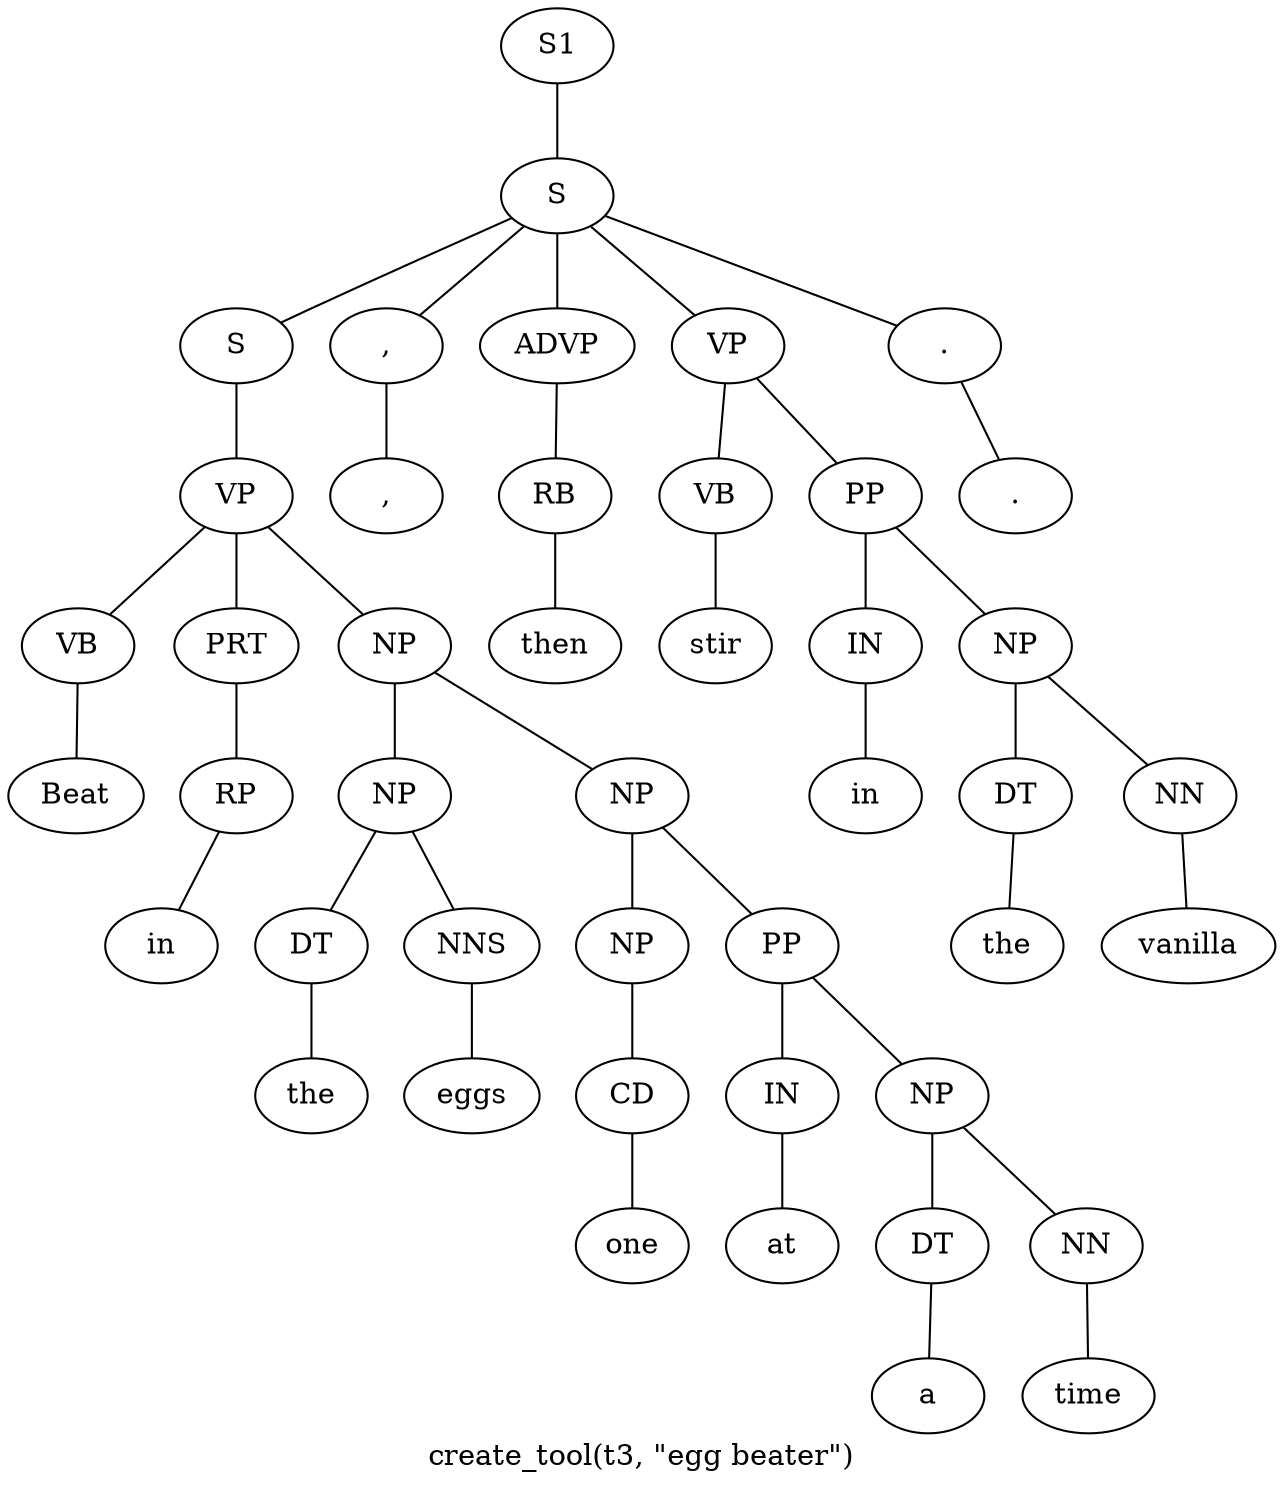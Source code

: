 graph SyntaxGraph {
	label = "create_tool(t3, \"egg beater\")";
	Node0 [label="S1"];
	Node1 [label="S"];
	Node2 [label="S"];
	Node3 [label="VP"];
	Node4 [label="VB"];
	Node5 [label="Beat"];
	Node6 [label="PRT"];
	Node7 [label="RP"];
	Node8 [label="in"];
	Node9 [label="NP"];
	Node10 [label="NP"];
	Node11 [label="DT"];
	Node12 [label="the"];
	Node13 [label="NNS"];
	Node14 [label="eggs"];
	Node15 [label="NP"];
	Node16 [label="NP"];
	Node17 [label="CD"];
	Node18 [label="one"];
	Node19 [label="PP"];
	Node20 [label="IN"];
	Node21 [label="at"];
	Node22 [label="NP"];
	Node23 [label="DT"];
	Node24 [label="a"];
	Node25 [label="NN"];
	Node26 [label="time"];
	Node27 [label=","];
	Node28 [label=","];
	Node29 [label="ADVP"];
	Node30 [label="RB"];
	Node31 [label="then"];
	Node32 [label="VP"];
	Node33 [label="VB"];
	Node34 [label="stir"];
	Node35 [label="PP"];
	Node36 [label="IN"];
	Node37 [label="in"];
	Node38 [label="NP"];
	Node39 [label="DT"];
	Node40 [label="the"];
	Node41 [label="NN"];
	Node42 [label="vanilla"];
	Node43 [label="."];
	Node44 [label="."];

	Node0 -- Node1;
	Node1 -- Node2;
	Node1 -- Node27;
	Node1 -- Node29;
	Node1 -- Node32;
	Node1 -- Node43;
	Node2 -- Node3;
	Node3 -- Node4;
	Node3 -- Node6;
	Node3 -- Node9;
	Node4 -- Node5;
	Node6 -- Node7;
	Node7 -- Node8;
	Node9 -- Node10;
	Node9 -- Node15;
	Node10 -- Node11;
	Node10 -- Node13;
	Node11 -- Node12;
	Node13 -- Node14;
	Node15 -- Node16;
	Node15 -- Node19;
	Node16 -- Node17;
	Node17 -- Node18;
	Node19 -- Node20;
	Node19 -- Node22;
	Node20 -- Node21;
	Node22 -- Node23;
	Node22 -- Node25;
	Node23 -- Node24;
	Node25 -- Node26;
	Node27 -- Node28;
	Node29 -- Node30;
	Node30 -- Node31;
	Node32 -- Node33;
	Node32 -- Node35;
	Node33 -- Node34;
	Node35 -- Node36;
	Node35 -- Node38;
	Node36 -- Node37;
	Node38 -- Node39;
	Node38 -- Node41;
	Node39 -- Node40;
	Node41 -- Node42;
	Node43 -- Node44;
}